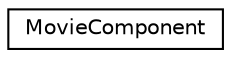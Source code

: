 digraph "Graphical Class Hierarchy"
{
  edge [fontname="Helvetica",fontsize="10",labelfontname="Helvetica",labelfontsize="10"];
  node [fontname="Helvetica",fontsize="10",shape=record];
  rankdir="LR";
  Node0 [label="MovieComponent",height=0.2,width=0.4,color="black", fillcolor="white", style="filled",URL="$classMovieComponent.html"];
}
